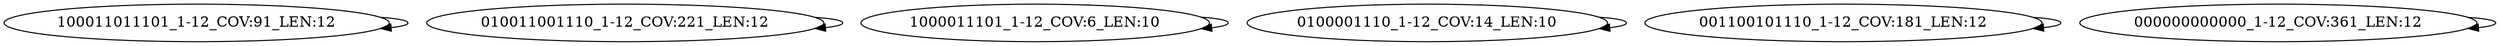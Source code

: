 digraph G {
    "100011011101_1-12_COV:91_LEN:12" -> "100011011101_1-12_COV:91_LEN:12";
    "010011001110_1-12_COV:221_LEN:12" -> "010011001110_1-12_COV:221_LEN:12";
    "1000011101_1-12_COV:6_LEN:10" -> "1000011101_1-12_COV:6_LEN:10";
    "0100001110_1-12_COV:14_LEN:10" -> "0100001110_1-12_COV:14_LEN:10";
    "001100101110_1-12_COV:181_LEN:12" -> "001100101110_1-12_COV:181_LEN:12";
    "000000000000_1-12_COV:361_LEN:12" -> "000000000000_1-12_COV:361_LEN:12";
}
